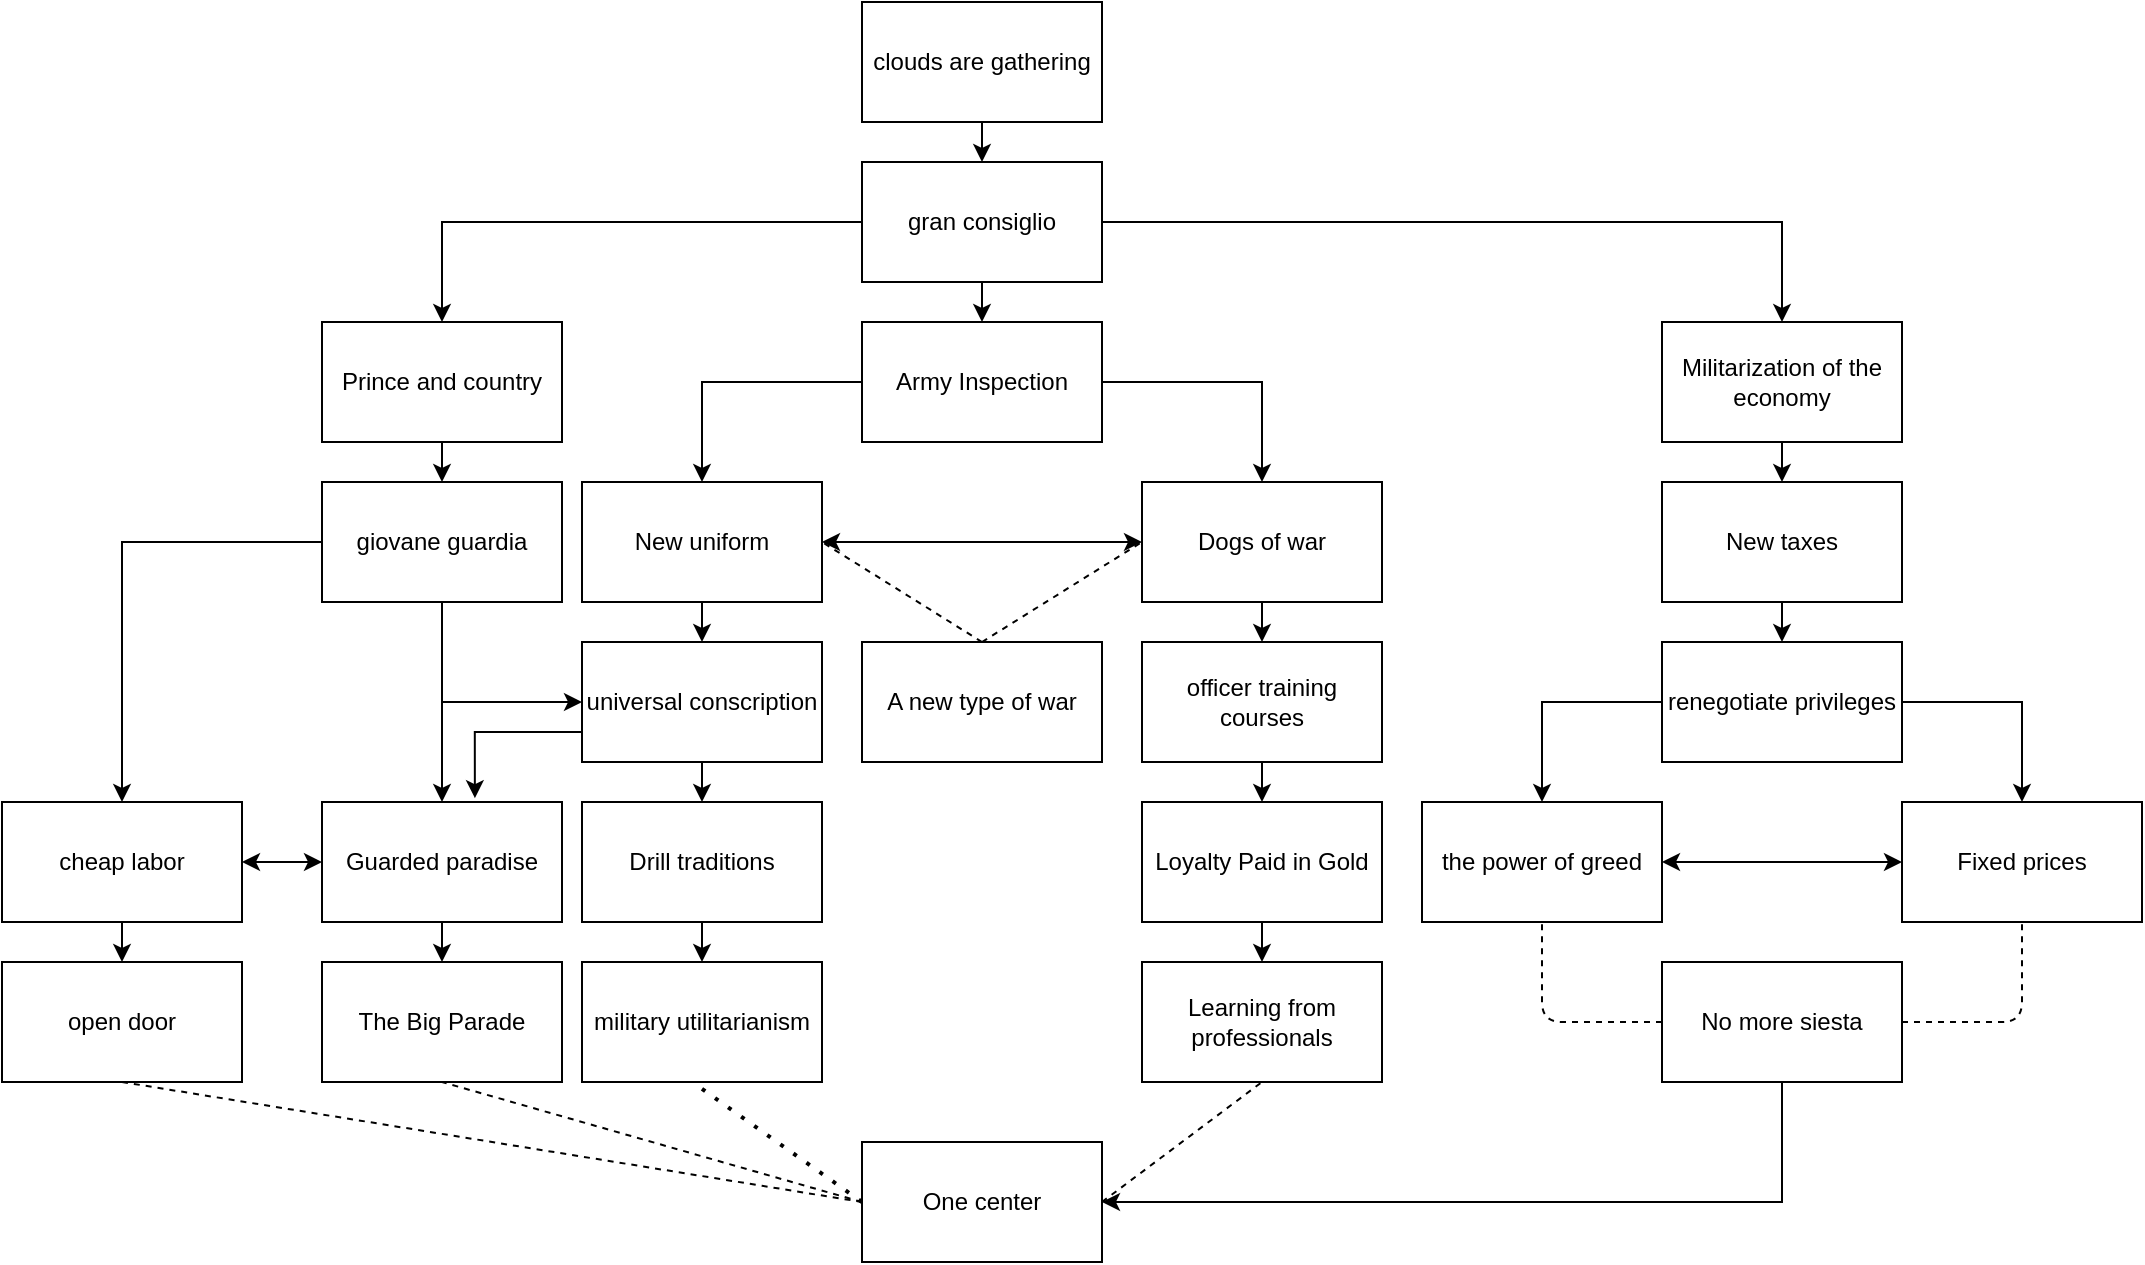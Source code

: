 <mxfile version="14.4.3" type="device"><diagram id="PidjPmXrxO1Fhi4BTeyH" name="Page-1"><mxGraphModel dx="2374" dy="1127" grid="1" gridSize="10" guides="1" tooltips="1" connect="1" arrows="1" fold="1" page="1" pageScale="1" pageWidth="827" pageHeight="1169" math="0" shadow="0"><root><mxCell id="0"/><mxCell id="1" parent="0"/><mxCell id="q3V0OMN0V9Ju_50Qe1iX-152" style="edgeStyle=orthogonalEdgeStyle;rounded=0;orthogonalLoop=1;jettySize=auto;html=1;exitX=0.5;exitY=1;exitDx=0;exitDy=0;entryX=0.5;entryY=0;entryDx=0;entryDy=0;" edge="1" parent="1" source="q3V0OMN0V9Ju_50Qe1iX-120" target="q3V0OMN0V9Ju_50Qe1iX-126"><mxGeometry relative="1" as="geometry"/></mxCell><mxCell id="q3V0OMN0V9Ju_50Qe1iX-120" value="clouds are gathering" style="rounded=0;whiteSpace=wrap;html=1;" vertex="1" parent="1"><mxGeometry x="500" y="40" width="120" height="60" as="geometry"/></mxCell><mxCell id="q3V0OMN0V9Ju_50Qe1iX-173" style="edgeStyle=orthogonalEdgeStyle;rounded=0;orthogonalLoop=1;jettySize=auto;html=1;exitX=0.5;exitY=1;exitDx=0;exitDy=0;entryX=0.5;entryY=0;entryDx=0;entryDy=0;" edge="1" parent="1" source="q3V0OMN0V9Ju_50Qe1iX-121" target="q3V0OMN0V9Ju_50Qe1iX-149"><mxGeometry relative="1" as="geometry"/></mxCell><mxCell id="q3V0OMN0V9Ju_50Qe1iX-121" value="New taxes" style="rounded=0;whiteSpace=wrap;html=1;" vertex="1" parent="1"><mxGeometry x="900" y="280" width="120" height="60" as="geometry"/></mxCell><mxCell id="q3V0OMN0V9Ju_50Qe1iX-160" style="edgeStyle=orthogonalEdgeStyle;rounded=0;orthogonalLoop=1;jettySize=auto;html=1;exitX=0;exitY=0.5;exitDx=0;exitDy=0;entryX=0.5;entryY=0;entryDx=0;entryDy=0;" edge="1" parent="1" source="q3V0OMN0V9Ju_50Qe1iX-122" target="q3V0OMN0V9Ju_50Qe1iX-127"><mxGeometry relative="1" as="geometry"/></mxCell><mxCell id="q3V0OMN0V9Ju_50Qe1iX-163" style="edgeStyle=orthogonalEdgeStyle;rounded=0;orthogonalLoop=1;jettySize=auto;html=1;exitX=1;exitY=0.5;exitDx=0;exitDy=0;entryX=0.5;entryY=0;entryDx=0;entryDy=0;" edge="1" parent="1" source="q3V0OMN0V9Ju_50Qe1iX-122" target="q3V0OMN0V9Ju_50Qe1iX-139"><mxGeometry relative="1" as="geometry"/></mxCell><mxCell id="q3V0OMN0V9Ju_50Qe1iX-122" value="Army Inspection" style="rounded=0;whiteSpace=wrap;html=1;" vertex="1" parent="1"><mxGeometry x="500" y="200" width="120" height="60" as="geometry"/></mxCell><mxCell id="q3V0OMN0V9Ju_50Qe1iX-179" style="edgeStyle=orthogonalEdgeStyle;rounded=0;orthogonalLoop=1;jettySize=auto;html=1;exitX=0.5;exitY=1;exitDx=0;exitDy=0;entryX=1;entryY=0.5;entryDx=0;entryDy=0;" edge="1" parent="1" source="q3V0OMN0V9Ju_50Qe1iX-123" target="q3V0OMN0V9Ju_50Qe1iX-142"><mxGeometry relative="1" as="geometry"/></mxCell><mxCell id="q3V0OMN0V9Ju_50Qe1iX-123" value="No more siesta" style="rounded=0;whiteSpace=wrap;html=1;" vertex="1" parent="1"><mxGeometry x="900" y="520" width="120" height="60" as="geometry"/></mxCell><mxCell id="q3V0OMN0V9Ju_50Qe1iX-124" value="military utilitarianism" style="rounded=0;whiteSpace=wrap;html=1;" vertex="1" parent="1"><mxGeometry x="360" y="520" width="120" height="60" as="geometry"/></mxCell><mxCell id="q3V0OMN0V9Ju_50Qe1iX-153" style="edgeStyle=orthogonalEdgeStyle;rounded=0;orthogonalLoop=1;jettySize=auto;html=1;exitX=0.5;exitY=1;exitDx=0;exitDy=0;entryX=0.5;entryY=0;entryDx=0;entryDy=0;" edge="1" parent="1" source="q3V0OMN0V9Ju_50Qe1iX-126" target="q3V0OMN0V9Ju_50Qe1iX-122"><mxGeometry relative="1" as="geometry"/></mxCell><mxCell id="q3V0OMN0V9Ju_50Qe1iX-154" style="edgeStyle=orthogonalEdgeStyle;rounded=0;orthogonalLoop=1;jettySize=auto;html=1;exitX=0;exitY=0.5;exitDx=0;exitDy=0;entryX=0.5;entryY=0;entryDx=0;entryDy=0;" edge="1" parent="1" source="q3V0OMN0V9Ju_50Qe1iX-126" target="q3V0OMN0V9Ju_50Qe1iX-135"><mxGeometry relative="1" as="geometry"/></mxCell><mxCell id="q3V0OMN0V9Ju_50Qe1iX-155" style="edgeStyle=orthogonalEdgeStyle;rounded=0;orthogonalLoop=1;jettySize=auto;html=1;exitX=1;exitY=0.5;exitDx=0;exitDy=0;entryX=0.5;entryY=0;entryDx=0;entryDy=0;" edge="1" parent="1" source="q3V0OMN0V9Ju_50Qe1iX-126" target="q3V0OMN0V9Ju_50Qe1iX-130"><mxGeometry relative="1" as="geometry"/></mxCell><mxCell id="q3V0OMN0V9Ju_50Qe1iX-126" value="gran сonsiglio" style="rounded=0;whiteSpace=wrap;html=1;" vertex="1" parent="1"><mxGeometry x="500" y="120" width="120" height="60" as="geometry"/></mxCell><mxCell id="q3V0OMN0V9Ju_50Qe1iX-161" style="edgeStyle=orthogonalEdgeStyle;rounded=0;orthogonalLoop=1;jettySize=auto;html=1;exitX=0.5;exitY=1;exitDx=0;exitDy=0;entryX=0.5;entryY=0;entryDx=0;entryDy=0;" edge="1" parent="1" source="q3V0OMN0V9Ju_50Qe1iX-127" target="q3V0OMN0V9Ju_50Qe1iX-129"><mxGeometry relative="1" as="geometry"/></mxCell><mxCell id="q3V0OMN0V9Ju_50Qe1iX-127" value="New uniform" style="rounded=0;whiteSpace=wrap;html=1;" vertex="1" parent="1"><mxGeometry x="360" y="280" width="120" height="60" as="geometry"/></mxCell><mxCell id="q3V0OMN0V9Ju_50Qe1iX-159" style="edgeStyle=orthogonalEdgeStyle;rounded=0;orthogonalLoop=1;jettySize=auto;html=1;exitX=0;exitY=0.75;exitDx=0;exitDy=0;entryX=0.637;entryY=-0.032;entryDx=0;entryDy=0;entryPerimeter=0;" edge="1" parent="1" source="q3V0OMN0V9Ju_50Qe1iX-129" target="q3V0OMN0V9Ju_50Qe1iX-131"><mxGeometry relative="1" as="geometry"/></mxCell><mxCell id="q3V0OMN0V9Ju_50Qe1iX-165" style="edgeStyle=orthogonalEdgeStyle;rounded=0;orthogonalLoop=1;jettySize=auto;html=1;exitX=0.5;exitY=1;exitDx=0;exitDy=0;entryX=0.5;entryY=0;entryDx=0;entryDy=0;" edge="1" parent="1" source="q3V0OMN0V9Ju_50Qe1iX-129" target="q3V0OMN0V9Ju_50Qe1iX-145"><mxGeometry relative="1" as="geometry"/></mxCell><mxCell id="q3V0OMN0V9Ju_50Qe1iX-129" value="universal conscription" style="rounded=0;whiteSpace=wrap;html=1;" vertex="1" parent="1"><mxGeometry x="360" y="360" width="120" height="60" as="geometry"/></mxCell><mxCell id="q3V0OMN0V9Ju_50Qe1iX-172" style="edgeStyle=orthogonalEdgeStyle;rounded=0;orthogonalLoop=1;jettySize=auto;html=1;exitX=0.5;exitY=1;exitDx=0;exitDy=0;entryX=0.5;entryY=0;entryDx=0;entryDy=0;" edge="1" parent="1" source="q3V0OMN0V9Ju_50Qe1iX-130" target="q3V0OMN0V9Ju_50Qe1iX-121"><mxGeometry relative="1" as="geometry"/></mxCell><mxCell id="q3V0OMN0V9Ju_50Qe1iX-130" value="Militarization of the economy" style="rounded=0;whiteSpace=wrap;html=1;" vertex="1" parent="1"><mxGeometry x="900" y="200" width="120" height="60" as="geometry"/></mxCell><mxCell id="q3V0OMN0V9Ju_50Qe1iX-162" style="edgeStyle=orthogonalEdgeStyle;rounded=0;orthogonalLoop=1;jettySize=auto;html=1;exitX=0.5;exitY=1;exitDx=0;exitDy=0;entryX=0.5;entryY=0;entryDx=0;entryDy=0;" edge="1" parent="1" source="q3V0OMN0V9Ju_50Qe1iX-131" target="q3V0OMN0V9Ju_50Qe1iX-150"><mxGeometry relative="1" as="geometry"/></mxCell><mxCell id="q3V0OMN0V9Ju_50Qe1iX-131" value="Guarded paradise" style="rounded=0;whiteSpace=wrap;html=1;" vertex="1" parent="1"><mxGeometry x="230" y="440" width="120" height="60" as="geometry"/></mxCell><mxCell id="q3V0OMN0V9Ju_50Qe1iX-156" style="edgeStyle=orthogonalEdgeStyle;rounded=0;orthogonalLoop=1;jettySize=auto;html=1;exitX=0.5;exitY=1;exitDx=0;exitDy=0;entryX=0.5;entryY=0;entryDx=0;entryDy=0;" edge="1" parent="1" source="q3V0OMN0V9Ju_50Qe1iX-135" target="q3V0OMN0V9Ju_50Qe1iX-136"><mxGeometry relative="1" as="geometry"/></mxCell><mxCell id="q3V0OMN0V9Ju_50Qe1iX-135" value="Prince and country" style="rounded=0;whiteSpace=wrap;html=1;" vertex="1" parent="1"><mxGeometry x="230" y="200" width="120" height="60" as="geometry"/></mxCell><mxCell id="q3V0OMN0V9Ju_50Qe1iX-157" style="edgeStyle=orthogonalEdgeStyle;rounded=0;orthogonalLoop=1;jettySize=auto;html=1;exitX=0.5;exitY=1;exitDx=0;exitDy=0;entryX=0;entryY=0.5;entryDx=0;entryDy=0;" edge="1" parent="1" source="q3V0OMN0V9Ju_50Qe1iX-136" target="q3V0OMN0V9Ju_50Qe1iX-129"><mxGeometry relative="1" as="geometry"/></mxCell><mxCell id="q3V0OMN0V9Ju_50Qe1iX-158" style="edgeStyle=orthogonalEdgeStyle;rounded=0;orthogonalLoop=1;jettySize=auto;html=1;exitX=0.5;exitY=1;exitDx=0;exitDy=0;entryX=0.5;entryY=0;entryDx=0;entryDy=0;" edge="1" parent="1" source="q3V0OMN0V9Ju_50Qe1iX-136" target="q3V0OMN0V9Ju_50Qe1iX-131"><mxGeometry relative="1" as="geometry"/></mxCell><mxCell id="q3V0OMN0V9Ju_50Qe1iX-184" style="edgeStyle=orthogonalEdgeStyle;rounded=0;orthogonalLoop=1;jettySize=auto;html=1;exitX=0;exitY=0.5;exitDx=0;exitDy=0;entryX=0.5;entryY=0;entryDx=0;entryDy=0;" edge="1" parent="1" source="q3V0OMN0V9Ju_50Qe1iX-136" target="q3V0OMN0V9Ju_50Qe1iX-183"><mxGeometry relative="1" as="geometry"/></mxCell><mxCell id="q3V0OMN0V9Ju_50Qe1iX-136" value="giovane guardia" style="rounded=0;whiteSpace=wrap;html=1;" vertex="1" parent="1"><mxGeometry x="230" y="280" width="120" height="60" as="geometry"/></mxCell><mxCell id="q3V0OMN0V9Ju_50Qe1iX-137" value="Fixed prices" style="rounded=0;whiteSpace=wrap;html=1;" vertex="1" parent="1"><mxGeometry x="1020" y="440" width="120" height="60" as="geometry"/></mxCell><mxCell id="q3V0OMN0V9Ju_50Qe1iX-138" value="A new type of war" style="rounded=0;whiteSpace=wrap;html=1;" vertex="1" parent="1"><mxGeometry x="500" y="360" width="120" height="60" as="geometry"/></mxCell><mxCell id="q3V0OMN0V9Ju_50Qe1iX-169" style="edgeStyle=orthogonalEdgeStyle;rounded=0;orthogonalLoop=1;jettySize=auto;html=1;exitX=0.5;exitY=1;exitDx=0;exitDy=0;entryX=0.5;entryY=0;entryDx=0;entryDy=0;" edge="1" parent="1" source="q3V0OMN0V9Ju_50Qe1iX-139" target="q3V0OMN0V9Ju_50Qe1iX-148"><mxGeometry relative="1" as="geometry"/></mxCell><mxCell id="q3V0OMN0V9Ju_50Qe1iX-139" value="Dogs of war" style="rounded=0;whiteSpace=wrap;html=1;" vertex="1" parent="1"><mxGeometry x="640" y="280" width="120" height="60" as="geometry"/></mxCell><mxCell id="q3V0OMN0V9Ju_50Qe1iX-167" style="edgeStyle=orthogonalEdgeStyle;rounded=0;orthogonalLoop=1;jettySize=auto;html=1;exitX=0.5;exitY=1;exitDx=0;exitDy=0;entryX=0.5;entryY=0;entryDx=0;entryDy=0;" edge="1" parent="1" source="q3V0OMN0V9Ju_50Qe1iX-140" target="q3V0OMN0V9Ju_50Qe1iX-141"><mxGeometry relative="1" as="geometry"/></mxCell><mxCell id="q3V0OMN0V9Ju_50Qe1iX-140" value="Loyalty Paid in Gold" style="rounded=0;whiteSpace=wrap;html=1;" vertex="1" parent="1"><mxGeometry x="640" y="440" width="120" height="60" as="geometry"/></mxCell><mxCell id="q3V0OMN0V9Ju_50Qe1iX-141" value="Learning from professionals" style="rounded=0;whiteSpace=wrap;html=1;" vertex="1" parent="1"><mxGeometry x="640" y="520" width="120" height="60" as="geometry"/></mxCell><mxCell id="q3V0OMN0V9Ju_50Qe1iX-142" value="One center" style="rounded=0;whiteSpace=wrap;html=1;" vertex="1" parent="1"><mxGeometry x="500" y="610" width="120" height="60" as="geometry"/></mxCell><mxCell id="q3V0OMN0V9Ju_50Qe1iX-144" value="the power of greed" style="rounded=0;whiteSpace=wrap;html=1;" vertex="1" parent="1"><mxGeometry x="780" y="440" width="120" height="60" as="geometry"/></mxCell><mxCell id="q3V0OMN0V9Ju_50Qe1iX-166" style="edgeStyle=orthogonalEdgeStyle;rounded=0;orthogonalLoop=1;jettySize=auto;html=1;exitX=0.5;exitY=1;exitDx=0;exitDy=0;entryX=0.5;entryY=0;entryDx=0;entryDy=0;" edge="1" parent="1" source="q3V0OMN0V9Ju_50Qe1iX-145" target="q3V0OMN0V9Ju_50Qe1iX-124"><mxGeometry relative="1" as="geometry"/></mxCell><mxCell id="q3V0OMN0V9Ju_50Qe1iX-145" value="Drill traditions" style="rounded=0;whiteSpace=wrap;html=1;" vertex="1" parent="1"><mxGeometry x="360" y="440" width="120" height="60" as="geometry"/></mxCell><mxCell id="q3V0OMN0V9Ju_50Qe1iX-168" style="edgeStyle=orthogonalEdgeStyle;rounded=0;orthogonalLoop=1;jettySize=auto;html=1;exitX=0.5;exitY=1;exitDx=0;exitDy=0;entryX=0.5;entryY=0;entryDx=0;entryDy=0;" edge="1" parent="1" source="q3V0OMN0V9Ju_50Qe1iX-148" target="q3V0OMN0V9Ju_50Qe1iX-140"><mxGeometry relative="1" as="geometry"/></mxCell><mxCell id="q3V0OMN0V9Ju_50Qe1iX-148" value="officer training courses" style="rounded=0;whiteSpace=wrap;html=1;" vertex="1" parent="1"><mxGeometry x="640" y="360" width="120" height="60" as="geometry"/></mxCell><mxCell id="q3V0OMN0V9Ju_50Qe1iX-175" style="edgeStyle=orthogonalEdgeStyle;rounded=0;orthogonalLoop=1;jettySize=auto;html=1;exitX=0;exitY=0.5;exitDx=0;exitDy=0;entryX=0.5;entryY=0;entryDx=0;entryDy=0;" edge="1" parent="1" source="q3V0OMN0V9Ju_50Qe1iX-149" target="q3V0OMN0V9Ju_50Qe1iX-144"><mxGeometry relative="1" as="geometry"/></mxCell><mxCell id="q3V0OMN0V9Ju_50Qe1iX-176" style="edgeStyle=orthogonalEdgeStyle;rounded=0;orthogonalLoop=1;jettySize=auto;html=1;exitX=1;exitY=0.5;exitDx=0;exitDy=0;entryX=0.5;entryY=0;entryDx=0;entryDy=0;" edge="1" parent="1" source="q3V0OMN0V9Ju_50Qe1iX-149" target="q3V0OMN0V9Ju_50Qe1iX-137"><mxGeometry relative="1" as="geometry"/></mxCell><mxCell id="q3V0OMN0V9Ju_50Qe1iX-149" value="renegotiate privileges" style="rounded=0;whiteSpace=wrap;html=1;" vertex="1" parent="1"><mxGeometry x="900" y="360" width="120" height="60" as="geometry"/></mxCell><mxCell id="q3V0OMN0V9Ju_50Qe1iX-150" value="The Big Parade" style="rounded=0;whiteSpace=wrap;html=1;" vertex="1" parent="1"><mxGeometry x="230" y="520" width="120" height="60" as="geometry"/></mxCell><mxCell id="q3V0OMN0V9Ju_50Qe1iX-164" value="" style="endArrow=classic;startArrow=classic;html=1;entryX=0;entryY=0.5;entryDx=0;entryDy=0;exitX=1;exitY=0.5;exitDx=0;exitDy=0;" edge="1" parent="1" source="q3V0OMN0V9Ju_50Qe1iX-127" target="q3V0OMN0V9Ju_50Qe1iX-139"><mxGeometry width="50" height="50" relative="1" as="geometry"><mxPoint x="490" y="360" as="sourcePoint"/><mxPoint x="540" y="310" as="targetPoint"/></mxGeometry></mxCell><mxCell id="q3V0OMN0V9Ju_50Qe1iX-170" value="" style="endArrow=none;dashed=1;html=1;entryX=1;entryY=0.5;entryDx=0;entryDy=0;exitX=0.5;exitY=0;exitDx=0;exitDy=0;" edge="1" parent="1" source="q3V0OMN0V9Ju_50Qe1iX-138" target="q3V0OMN0V9Ju_50Qe1iX-127"><mxGeometry width="50" height="50" relative="1" as="geometry"><mxPoint x="490" y="500" as="sourcePoint"/><mxPoint x="540" y="450" as="targetPoint"/></mxGeometry></mxCell><mxCell id="q3V0OMN0V9Ju_50Qe1iX-171" value="" style="endArrow=none;dashed=1;html=1;entryX=0;entryY=0.5;entryDx=0;entryDy=0;exitX=0.5;exitY=0;exitDx=0;exitDy=0;" edge="1" parent="1" source="q3V0OMN0V9Ju_50Qe1iX-138" target="q3V0OMN0V9Ju_50Qe1iX-139"><mxGeometry width="50" height="50" relative="1" as="geometry"><mxPoint x="490" y="500" as="sourcePoint"/><mxPoint x="540" y="450" as="targetPoint"/></mxGeometry></mxCell><mxCell id="q3V0OMN0V9Ju_50Qe1iX-174" value="" style="endArrow=classic;startArrow=classic;html=1;entryX=0;entryY=0.5;entryDx=0;entryDy=0;exitX=1;exitY=0.5;exitDx=0;exitDy=0;" edge="1" parent="1" source="q3V0OMN0V9Ju_50Qe1iX-144" target="q3V0OMN0V9Ju_50Qe1iX-137"><mxGeometry width="50" height="50" relative="1" as="geometry"><mxPoint x="910" y="570" as="sourcePoint"/><mxPoint x="960" y="520" as="targetPoint"/></mxGeometry></mxCell><mxCell id="q3V0OMN0V9Ju_50Qe1iX-177" value="" style="endArrow=none;dashed=1;html=1;entryX=0.5;entryY=1;entryDx=0;entryDy=0;exitX=0;exitY=0.5;exitDx=0;exitDy=0;" edge="1" parent="1" source="q3V0OMN0V9Ju_50Qe1iX-123" target="q3V0OMN0V9Ju_50Qe1iX-144"><mxGeometry width="50" height="50" relative="1" as="geometry"><mxPoint x="910" y="570" as="sourcePoint"/><mxPoint x="960" y="520" as="targetPoint"/><Array as="points"><mxPoint x="840" y="550"/></Array></mxGeometry></mxCell><mxCell id="q3V0OMN0V9Ju_50Qe1iX-178" value="" style="endArrow=none;dashed=1;html=1;entryX=0.5;entryY=1;entryDx=0;entryDy=0;exitX=1;exitY=0.5;exitDx=0;exitDy=0;" edge="1" parent="1" source="q3V0OMN0V9Ju_50Qe1iX-123" target="q3V0OMN0V9Ju_50Qe1iX-137"><mxGeometry width="50" height="50" relative="1" as="geometry"><mxPoint x="910" y="570" as="sourcePoint"/><mxPoint x="960" y="520" as="targetPoint"/><Array as="points"><mxPoint x="1080" y="550"/></Array></mxGeometry></mxCell><mxCell id="q3V0OMN0V9Ju_50Qe1iX-180" value="" style="endArrow=none;dashed=1;html=1;entryX=0.5;entryY=1;entryDx=0;entryDy=0;exitX=1;exitY=0.5;exitDx=0;exitDy=0;" edge="1" parent="1" source="q3V0OMN0V9Ju_50Qe1iX-142" target="q3V0OMN0V9Ju_50Qe1iX-141"><mxGeometry width="50" height="50" relative="1" as="geometry"><mxPoint x="630" y="590" as="sourcePoint"/><mxPoint x="680" y="540" as="targetPoint"/></mxGeometry></mxCell><mxCell id="q3V0OMN0V9Ju_50Qe1iX-181" value="" style="endArrow=none;dashed=1;html=1;dashPattern=1 3;strokeWidth=2;entryX=0.461;entryY=1.002;entryDx=0;entryDy=0;entryPerimeter=0;exitX=0;exitY=0.5;exitDx=0;exitDy=0;" edge="1" parent="1" source="q3V0OMN0V9Ju_50Qe1iX-142" target="q3V0OMN0V9Ju_50Qe1iX-124"><mxGeometry width="50" height="50" relative="1" as="geometry"><mxPoint x="520" y="600" as="sourcePoint"/><mxPoint x="570" y="550" as="targetPoint"/></mxGeometry></mxCell><mxCell id="q3V0OMN0V9Ju_50Qe1iX-182" value="" style="endArrow=none;dashed=1;html=1;entryX=0.5;entryY=1;entryDx=0;entryDy=0;" edge="1" parent="1" target="q3V0OMN0V9Ju_50Qe1iX-150"><mxGeometry width="50" height="50" relative="1" as="geometry"><mxPoint x="500" y="640" as="sourcePoint"/><mxPoint x="570" y="550" as="targetPoint"/></mxGeometry></mxCell><mxCell id="q3V0OMN0V9Ju_50Qe1iX-187" style="edgeStyle=orthogonalEdgeStyle;rounded=0;orthogonalLoop=1;jettySize=auto;html=1;exitX=0.5;exitY=1;exitDx=0;exitDy=0;entryX=0.5;entryY=0;entryDx=0;entryDy=0;" edge="1" parent="1" source="q3V0OMN0V9Ju_50Qe1iX-183" target="q3V0OMN0V9Ju_50Qe1iX-186"><mxGeometry relative="1" as="geometry"/></mxCell><mxCell id="q3V0OMN0V9Ju_50Qe1iX-183" value="cheap labor" style="rounded=0;whiteSpace=wrap;html=1;" vertex="1" parent="1"><mxGeometry x="70" y="440" width="120" height="60" as="geometry"/></mxCell><mxCell id="q3V0OMN0V9Ju_50Qe1iX-185" value="" style="endArrow=classic;startArrow=classic;html=1;exitX=1;exitY=0.5;exitDx=0;exitDy=0;entryX=0;entryY=0.5;entryDx=0;entryDy=0;" edge="1" parent="1" source="q3V0OMN0V9Ju_50Qe1iX-183" target="q3V0OMN0V9Ju_50Qe1iX-131"><mxGeometry width="50" height="50" relative="1" as="geometry"><mxPoint x="420" y="400" as="sourcePoint"/><mxPoint x="470" y="350" as="targetPoint"/></mxGeometry></mxCell><mxCell id="q3V0OMN0V9Ju_50Qe1iX-186" value="open door" style="rounded=0;whiteSpace=wrap;html=1;" vertex="1" parent="1"><mxGeometry x="70" y="520" width="120" height="60" as="geometry"/></mxCell><mxCell id="q3V0OMN0V9Ju_50Qe1iX-190" value="" style="endArrow=none;dashed=1;html=1;exitX=0.5;exitY=1;exitDx=0;exitDy=0;entryX=0;entryY=0.5;entryDx=0;entryDy=0;" edge="1" parent="1" source="q3V0OMN0V9Ju_50Qe1iX-186" target="q3V0OMN0V9Ju_50Qe1iX-142"><mxGeometry width="50" height="50" relative="1" as="geometry"><mxPoint x="420" y="540" as="sourcePoint"/><mxPoint x="470" y="490" as="targetPoint"/></mxGeometry></mxCell></root></mxGraphModel></diagram></mxfile>
